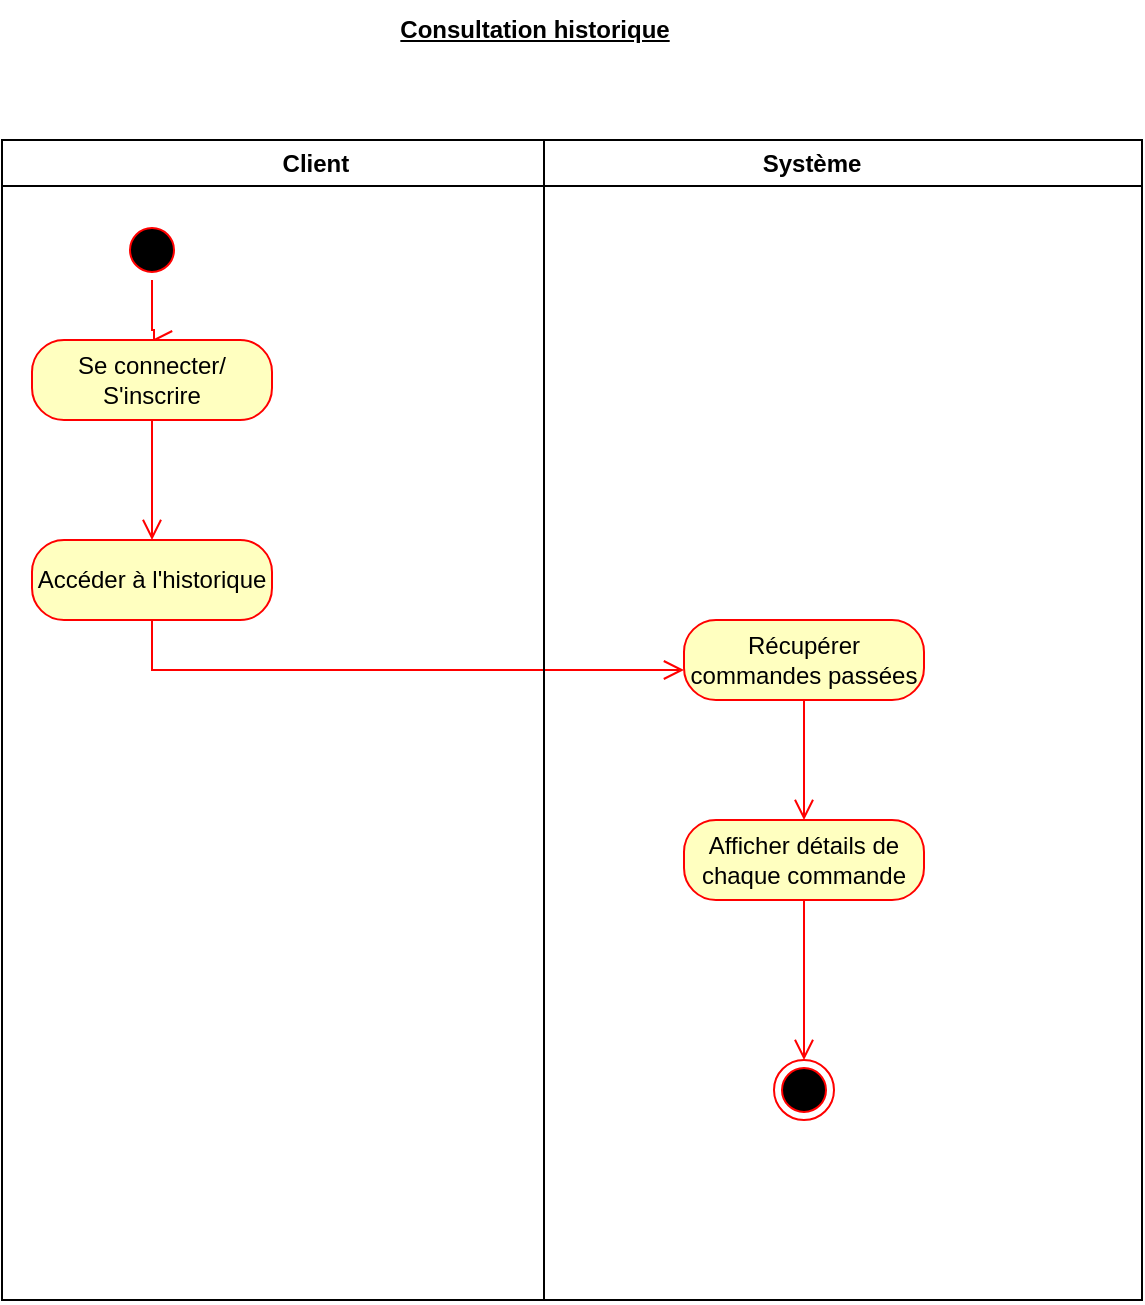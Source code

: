 <mxfile version="26.1.1" pages="5">
  <diagram name="Consulter historique par client" id="Z1v3b1h7kAp6fvXvEcCq">
    <mxGraphModel dx="1418" dy="673" grid="1" gridSize="10" guides="1" tooltips="1" connect="1" arrows="1" fold="1" page="1" pageScale="1" pageWidth="827" pageHeight="1169" math="0" shadow="0">
      <root>
        <mxCell id="0" />
        <mxCell id="1" parent="0" />
        <mxCell id="OjS8FJYNh4oDVluCHlpG-1" value="Client&amp;nbsp; &amp;nbsp; &amp;nbsp; &amp;nbsp; &amp;nbsp; &amp;nbsp; &amp;nbsp; &amp;nbsp; &amp;nbsp; &amp;nbsp; &amp;nbsp; &amp;nbsp; &amp;nbsp; &amp;nbsp; &amp;nbsp; &amp;nbsp; &amp;nbsp; &amp;nbsp; &amp;nbsp; &amp;nbsp; &amp;nbsp; &amp;nbsp; &amp;nbsp; &amp;nbsp; &amp;nbsp; &amp;nbsp; &amp;nbsp; &amp;nbsp; &amp;nbsp; &amp;nbsp; &amp;nbsp; Système" style="swimlane;whiteSpace=wrap;html=1;" vertex="1" parent="1">
          <mxGeometry x="129" y="120" width="570" height="580" as="geometry" />
        </mxCell>
        <mxCell id="zX8p8bEBiwSsIWoPngu0-2" value="" style="ellipse;html=1;shape=startState;fillColor=#000000;strokeColor=#ff0000;" vertex="1" parent="OjS8FJYNh4oDVluCHlpG-1">
          <mxGeometry x="60" y="40" width="30" height="30" as="geometry" />
        </mxCell>
        <mxCell id="zX8p8bEBiwSsIWoPngu0-3" value="" style="edgeStyle=orthogonalEdgeStyle;html=1;verticalAlign=bottom;endArrow=open;endSize=8;strokeColor=#ff0000;rounded=0;" edge="1" source="zX8p8bEBiwSsIWoPngu0-2" parent="OjS8FJYNh4oDVluCHlpG-1">
          <mxGeometry relative="1" as="geometry">
            <mxPoint x="75" y="100" as="targetPoint" />
            <Array as="points">
              <mxPoint x="75" y="95" />
              <mxPoint x="76" y="120" />
            </Array>
          </mxGeometry>
        </mxCell>
        <mxCell id="zX8p8bEBiwSsIWoPngu0-9" value="Se connecter/&lt;div&gt;S&#39;inscrire&lt;/div&gt;" style="rounded=1;whiteSpace=wrap;html=1;arcSize=40;fontColor=#000000;fillColor=#ffffc0;strokeColor=#ff0000;" vertex="1" parent="OjS8FJYNh4oDVluCHlpG-1">
          <mxGeometry x="15" y="100" width="120" height="40" as="geometry" />
        </mxCell>
        <mxCell id="zX8p8bEBiwSsIWoPngu0-10" value="" style="edgeStyle=orthogonalEdgeStyle;html=1;verticalAlign=bottom;endArrow=open;endSize=8;strokeColor=#ff0000;rounded=0;" edge="1" source="zX8p8bEBiwSsIWoPngu0-9" parent="OjS8FJYNh4oDVluCHlpG-1">
          <mxGeometry relative="1" as="geometry">
            <mxPoint x="75" y="200" as="targetPoint" />
          </mxGeometry>
        </mxCell>
        <mxCell id="zX8p8bEBiwSsIWoPngu0-11" value="Accéder à l&#39;historique" style="rounded=1;whiteSpace=wrap;html=1;arcSize=40;fontColor=#000000;fillColor=#ffffc0;strokeColor=#ff0000;" vertex="1" parent="OjS8FJYNh4oDVluCHlpG-1">
          <mxGeometry x="15" y="200" width="120" height="40" as="geometry" />
        </mxCell>
        <mxCell id="zX8p8bEBiwSsIWoPngu0-12" value="" style="edgeStyle=orthogonalEdgeStyle;html=1;verticalAlign=bottom;endArrow=open;endSize=8;strokeColor=#ff0000;rounded=0;" edge="1" source="zX8p8bEBiwSsIWoPngu0-11" parent="OjS8FJYNh4oDVluCHlpG-1">
          <mxGeometry relative="1" as="geometry">
            <mxPoint x="341" y="265" as="targetPoint" />
            <Array as="points">
              <mxPoint x="75" y="265" />
              <mxPoint x="76" y="290" />
            </Array>
          </mxGeometry>
        </mxCell>
        <mxCell id="zX8p8bEBiwSsIWoPngu0-14" value="Récupérer commandes passées" style="rounded=1;whiteSpace=wrap;html=1;arcSize=40;fontColor=#000000;fillColor=#ffffc0;strokeColor=#ff0000;" vertex="1" parent="OjS8FJYNh4oDVluCHlpG-1">
          <mxGeometry x="341" y="240" width="120" height="40" as="geometry" />
        </mxCell>
        <mxCell id="zX8p8bEBiwSsIWoPngu0-15" value="" style="edgeStyle=orthogonalEdgeStyle;html=1;verticalAlign=bottom;endArrow=open;endSize=8;strokeColor=#ff0000;rounded=0;" edge="1" source="zX8p8bEBiwSsIWoPngu0-14" parent="OjS8FJYNh4oDVluCHlpG-1">
          <mxGeometry relative="1" as="geometry">
            <mxPoint x="401" y="340" as="targetPoint" />
          </mxGeometry>
        </mxCell>
        <mxCell id="zX8p8bEBiwSsIWoPngu0-16" value="Afficher détails de chaque commande" style="rounded=1;whiteSpace=wrap;html=1;arcSize=40;fontColor=#000000;fillColor=#ffffc0;strokeColor=#ff0000;" vertex="1" parent="OjS8FJYNh4oDVluCHlpG-1">
          <mxGeometry x="341" y="340" width="120" height="40" as="geometry" />
        </mxCell>
        <mxCell id="zX8p8bEBiwSsIWoPngu0-17" value="" style="edgeStyle=orthogonalEdgeStyle;html=1;verticalAlign=bottom;endArrow=open;endSize=8;strokeColor=#ff0000;rounded=0;entryX=0.5;entryY=0;entryDx=0;entryDy=0;" edge="1" source="zX8p8bEBiwSsIWoPngu0-16" parent="OjS8FJYNh4oDVluCHlpG-1" target="zX8p8bEBiwSsIWoPngu0-18">
          <mxGeometry relative="1" as="geometry">
            <mxPoint x="401" y="440" as="targetPoint" />
          </mxGeometry>
        </mxCell>
        <mxCell id="zX8p8bEBiwSsIWoPngu0-18" value="" style="ellipse;html=1;shape=endState;fillColor=#000000;strokeColor=#ff0000;" vertex="1" parent="OjS8FJYNh4oDVluCHlpG-1">
          <mxGeometry x="386" y="460" width="30" height="30" as="geometry" />
        </mxCell>
        <mxCell id="YJxjXxoPmjZIEBC-cqvu-1" value="" style="endArrow=none;html=1;rounded=0;" edge="1" parent="OjS8FJYNh4oDVluCHlpG-1">
          <mxGeometry width="50" height="50" relative="1" as="geometry">
            <mxPoint x="271" y="580" as="sourcePoint" />
            <mxPoint x="271" as="targetPoint" />
          </mxGeometry>
        </mxCell>
        <mxCell id="zX8p8bEBiwSsIWoPngu0-1" value="&lt;u&gt;&lt;b&gt;Consultation historique&lt;/b&gt;&lt;/u&gt;" style="text;html=1;align=center;verticalAlign=middle;resizable=0;points=[];autosize=1;strokeColor=none;fillColor=none;" vertex="1" parent="1">
          <mxGeometry x="315" y="50" width="160" height="30" as="geometry" />
        </mxCell>
      </root>
    </mxGraphModel>
  </diagram>
  <diagram id="SfQdlsR5Yu62Ri2Gw-un" name="Envoyer demande à l&#39;administrateur">
    <mxGraphModel dx="1276" dy="606" grid="1" gridSize="10" guides="1" tooltips="1" connect="1" arrows="1" fold="1" page="1" pageScale="1" pageWidth="827" pageHeight="1169" math="0" shadow="0">
      <root>
        <mxCell id="0" />
        <mxCell id="1" parent="0" />
        <mxCell id="TTJAo-frcvp1wLLPHWIe-1" value="&amp;nbsp; &amp;nbsp; &amp;nbsp; &amp;nbsp; &amp;nbsp; &amp;nbsp; &amp;nbsp; &amp;nbsp; &amp;nbsp; &amp;nbsp; &amp;nbsp;client&amp;nbsp; &amp;nbsp; &amp;nbsp; &amp;nbsp; &amp;nbsp; &amp;nbsp; &amp;nbsp; &amp;nbsp; &amp;nbsp; &amp;nbsp; &amp;nbsp;&amp;nbsp;&amp;nbsp; &amp;nbsp; &amp;nbsp; &amp;nbsp; &amp;nbsp; &amp;nbsp; &amp;nbsp; &amp;nbsp; &amp;nbsp; &amp;nbsp; &amp;nbsp; &amp;nbsp; &amp;nbsp; &amp;nbsp; &amp;nbsp; &amp;nbsp; &amp;nbsp; &amp;nbsp; &amp;nbsp; &amp;nbsp; &amp;nbsp; &amp;nbsp; &amp;nbsp; &amp;nbsp; &amp;nbsp; &amp;nbsp; &amp;nbsp; &amp;nbsp; &amp;nbsp; &amp;nbsp;système&amp;nbsp; &amp;nbsp; &amp;nbsp; &amp;nbsp; &amp;nbsp; &amp;nbsp; &amp;nbsp; &amp;nbsp; &amp;nbsp; &amp;nbsp; &amp;nbsp; &amp;nbsp; &amp;nbsp; &amp;nbsp; &amp;nbsp; &amp;nbsp; &amp;nbsp; &amp;nbsp; &amp;nbsp; &amp;nbsp; &amp;nbsp; &amp;nbsp; &amp;nbsp; &amp;nbsp; &amp;nbsp; &amp;nbsp; &amp;nbsp; &amp;nbsp; &amp;nbsp; &amp;nbsp;administrateur" style="swimlane;whiteSpace=wrap;html=1;" vertex="1" parent="1">
          <mxGeometry x="380" y="420" width="760" height="580" as="geometry" />
        </mxCell>
        <mxCell id="oALdavLzcrJTUtkCUUX--1" value="" style="ellipse;html=1;shape=startState;fillColor=#000000;strokeColor=#ff0000;" vertex="1" parent="TTJAo-frcvp1wLLPHWIe-1">
          <mxGeometry x="60" y="30" width="30" height="30" as="geometry" />
        </mxCell>
        <mxCell id="oALdavLzcrJTUtkCUUX--2" value="" style="edgeStyle=orthogonalEdgeStyle;html=1;verticalAlign=bottom;endArrow=open;endSize=8;strokeColor=#ff0000;rounded=0;" edge="1" source="oALdavLzcrJTUtkCUUX--1" parent="TTJAo-frcvp1wLLPHWIe-1">
          <mxGeometry relative="1" as="geometry">
            <mxPoint x="75" y="110" as="targetPoint" />
          </mxGeometry>
        </mxCell>
        <mxCell id="oALdavLzcrJTUtkCUUX--3" value="Se connecter/&lt;div&gt;S&#39;inscrire&lt;/div&gt;" style="rounded=1;whiteSpace=wrap;html=1;arcSize=40;fontColor=#000000;fillColor=#ffffc0;strokeColor=#ff0000;" vertex="1" parent="TTJAo-frcvp1wLLPHWIe-1">
          <mxGeometry x="15" y="110" width="120" height="40" as="geometry" />
        </mxCell>
        <mxCell id="oALdavLzcrJTUtkCUUX--4" value="" style="edgeStyle=orthogonalEdgeStyle;html=1;verticalAlign=bottom;endArrow=open;endSize=8;strokeColor=#ff0000;rounded=0;" edge="1" source="oALdavLzcrJTUtkCUUX--3" parent="TTJAo-frcvp1wLLPHWIe-1">
          <mxGeometry relative="1" as="geometry">
            <mxPoint x="75" y="190" as="targetPoint" />
          </mxGeometry>
        </mxCell>
        <mxCell id="oALdavLzcrJTUtkCUUX--5" value="Accéder à la zone d&#39;échange" style="rounded=1;whiteSpace=wrap;html=1;arcSize=40;fontColor=#000000;fillColor=#ffffc0;strokeColor=#ff0000;" vertex="1" parent="TTJAo-frcvp1wLLPHWIe-1">
          <mxGeometry x="15" y="190" width="120" height="40" as="geometry" />
        </mxCell>
        <mxCell id="oALdavLzcrJTUtkCUUX--6" value="" style="edgeStyle=orthogonalEdgeStyle;html=1;verticalAlign=bottom;endArrow=open;endSize=8;strokeColor=#ff0000;rounded=0;" edge="1" source="oALdavLzcrJTUtkCUUX--5" parent="TTJAo-frcvp1wLLPHWIe-1">
          <mxGeometry relative="1" as="geometry">
            <mxPoint x="75" y="270" as="targetPoint" />
          </mxGeometry>
        </mxCell>
        <mxCell id="oALdavLzcrJTUtkCUUX--7" value="Saisir le message" style="rounded=1;whiteSpace=wrap;html=1;arcSize=40;fontColor=#000000;fillColor=#ffffc0;strokeColor=#ff0000;" vertex="1" parent="TTJAo-frcvp1wLLPHWIe-1">
          <mxGeometry x="15" y="270" width="120" height="40" as="geometry" />
        </mxCell>
        <mxCell id="oALdavLzcrJTUtkCUUX--8" value="" style="edgeStyle=orthogonalEdgeStyle;html=1;verticalAlign=bottom;endArrow=open;endSize=8;strokeColor=#ff0000;rounded=0;" edge="1" source="oALdavLzcrJTUtkCUUX--7" parent="TTJAo-frcvp1wLLPHWIe-1">
          <mxGeometry relative="1" as="geometry">
            <mxPoint x="360" y="290" as="targetPoint" />
          </mxGeometry>
        </mxCell>
        <mxCell id="oALdavLzcrJTUtkCUUX--9" value="Enregistrer demande" style="rounded=1;whiteSpace=wrap;html=1;arcSize=40;fontColor=#000000;fillColor=#ffffc0;strokeColor=#ff0000;" vertex="1" parent="TTJAo-frcvp1wLLPHWIe-1">
          <mxGeometry x="360" y="270" width="120" height="40" as="geometry" />
        </mxCell>
        <mxCell id="oALdavLzcrJTUtkCUUX--10" value="" style="edgeStyle=orthogonalEdgeStyle;html=1;verticalAlign=bottom;endArrow=open;endSize=8;strokeColor=#ff0000;rounded=0;" edge="1" source="oALdavLzcrJTUtkCUUX--9" parent="TTJAo-frcvp1wLLPHWIe-1">
          <mxGeometry relative="1" as="geometry">
            <mxPoint x="420" y="370" as="targetPoint" />
          </mxGeometry>
        </mxCell>
        <mxCell id="oALdavLzcrJTUtkCUUX--13" value="Transférer la demande" style="rounded=1;whiteSpace=wrap;html=1;arcSize=40;fontColor=#000000;fillColor=#ffffc0;strokeColor=#ff0000;" vertex="1" parent="TTJAo-frcvp1wLLPHWIe-1">
          <mxGeometry x="360" y="370" width="120" height="40" as="geometry" />
        </mxCell>
        <mxCell id="oALdavLzcrJTUtkCUUX--14" value="" style="edgeStyle=orthogonalEdgeStyle;html=1;verticalAlign=bottom;endArrow=open;endSize=8;strokeColor=#ff0000;rounded=0;" edge="1" source="oALdavLzcrJTUtkCUUX--13" parent="TTJAo-frcvp1wLLPHWIe-1">
          <mxGeometry relative="1" as="geometry">
            <mxPoint x="420" y="470" as="targetPoint" />
          </mxGeometry>
        </mxCell>
        <mxCell id="oALdavLzcrJTUtkCUUX--17" value="Afficher un message de confirmation" style="rounded=1;whiteSpace=wrap;html=1;arcSize=40;fontColor=#000000;fillColor=#ffffc0;strokeColor=#ff0000;" vertex="1" parent="TTJAo-frcvp1wLLPHWIe-1">
          <mxGeometry x="360" y="470" width="120" height="40" as="geometry" />
        </mxCell>
        <mxCell id="oALdavLzcrJTUtkCUUX--18" value="" style="edgeStyle=orthogonalEdgeStyle;html=1;verticalAlign=bottom;endArrow=open;endSize=8;strokeColor=#ff0000;rounded=0;" edge="1" source="oALdavLzcrJTUtkCUUX--17" parent="TTJAo-frcvp1wLLPHWIe-1">
          <mxGeometry relative="1" as="geometry">
            <mxPoint x="420" y="540" as="targetPoint" />
          </mxGeometry>
        </mxCell>
        <mxCell id="oALdavLzcrJTUtkCUUX--21" value="" style="ellipse;html=1;shape=endState;fillColor=#000000;strokeColor=#ff0000;" vertex="1" parent="TTJAo-frcvp1wLLPHWIe-1">
          <mxGeometry x="405" y="540" width="30" height="30" as="geometry" />
        </mxCell>
        <mxCell id="oALdavLzcrJTUtkCUUX--22" value="" style="endArrow=none;dashed=1;html=1;dashPattern=1 3;strokeWidth=2;rounded=0;" edge="1" parent="TTJAo-frcvp1wLLPHWIe-1">
          <mxGeometry width="50" height="50" relative="1" as="geometry">
            <mxPoint x="480" y="490" as="sourcePoint" />
            <mxPoint x="580" y="490" as="targetPoint" />
          </mxGeometry>
        </mxCell>
        <mxCell id="oALdavLzcrJTUtkCUUX--23" value="créer" style="edgeLabel;html=1;align=center;verticalAlign=middle;resizable=0;points=[];" vertex="1" connectable="0" parent="oALdavLzcrJTUtkCUUX--22">
          <mxGeometry x="0.096" y="-3" relative="1" as="geometry">
            <mxPoint as="offset" />
          </mxGeometry>
        </mxCell>
        <mxCell id="oALdavLzcrJTUtkCUUX--24" value="Demande" style="rounded=0;whiteSpace=wrap;html=1;" vertex="1" parent="TTJAo-frcvp1wLLPHWIe-1">
          <mxGeometry x="580" y="470" width="120" height="40" as="geometry" />
        </mxCell>
        <mxCell id="oALdavLzcrJTUtkCUUX--25" value="" style="endArrow=none;html=1;rounded=0;" edge="1" parent="TTJAo-frcvp1wLLPHWIe-1">
          <mxGeometry width="50" height="50" relative="1" as="geometry">
            <mxPoint x="280" y="581.6" as="sourcePoint" />
            <mxPoint x="280" as="targetPoint" />
          </mxGeometry>
        </mxCell>
        <mxCell id="oALdavLzcrJTUtkCUUX--27" value="" style="endArrow=none;html=1;rounded=0;" edge="1" parent="TTJAo-frcvp1wLLPHWIe-1">
          <mxGeometry width="50" height="50" relative="1" as="geometry">
            <mxPoint x="500" y="581.6" as="sourcePoint" />
            <mxPoint x="500" as="targetPoint" />
          </mxGeometry>
        </mxCell>
        <mxCell id="pC61bepaY1jMizvJqfz2-1" value="&lt;b&gt;&lt;u&gt;Envoyer demande à l&#39;administrateur&lt;/u&gt;&lt;/b&gt;" style="text;html=1;align=center;verticalAlign=middle;resizable=0;points=[];autosize=1;strokeColor=none;fillColor=none;" vertex="1" parent="1">
          <mxGeometry x="550" y="368" width="230" height="30" as="geometry" />
        </mxCell>
      </root>
    </mxGraphModel>
  </diagram>
  <diagram id="mnQCFuZ0mpX8F1KUItjK" name="Suivre commande par client">
    <mxGraphModel dx="1276" dy="606" grid="1" gridSize="10" guides="1" tooltips="1" connect="1" arrows="1" fold="1" page="1" pageScale="1" pageWidth="827" pageHeight="1169" math="0" shadow="0">
      <root>
        <mxCell id="0" />
        <mxCell id="1" parent="0" />
        <mxCell id="dBGsruDSIpZV1_2WSHpP-1" value="Administrateur&amp;nbsp; &amp;nbsp; &amp;nbsp; &amp;nbsp; &amp;nbsp; &amp;nbsp; &amp;nbsp; &amp;nbsp; &amp;nbsp; &amp;nbsp; &amp;nbsp; &amp;nbsp; &amp;nbsp; &amp;nbsp; &amp;nbsp; &amp;nbsp; &amp;nbsp; &amp;nbsp; &amp;nbsp; &amp;nbsp; &amp;nbsp; &amp;nbsp; &amp;nbsp; &amp;nbsp; &amp;nbsp; &amp;nbsp; &amp;nbsp; &amp;nbsp; &amp;nbsp;système" style="swimlane;whiteSpace=wrap;html=1;" vertex="1" parent="1">
          <mxGeometry x="120" y="110" width="570" height="580" as="geometry" />
        </mxCell>
        <mxCell id="gRoJMq2GCCyT6bdb9H8l-1" value="" style="endArrow=none;html=1;rounded=0;" edge="1" parent="dBGsruDSIpZV1_2WSHpP-1">
          <mxGeometry width="50" height="50" relative="1" as="geometry">
            <mxPoint x="280" y="580" as="sourcePoint" />
            <mxPoint x="280" as="targetPoint" />
          </mxGeometry>
        </mxCell>
        <mxCell id="PNIxiK7D9R6MTIGkVzU1-1" value="" style="ellipse;html=1;shape=startState;fillColor=#000000;strokeColor=#ff0000;" vertex="1" parent="dBGsruDSIpZV1_2WSHpP-1">
          <mxGeometry x="60" y="40" width="30" height="30" as="geometry" />
        </mxCell>
        <mxCell id="PNIxiK7D9R6MTIGkVzU1-2" value="" style="edgeStyle=orthogonalEdgeStyle;html=1;verticalAlign=bottom;endArrow=open;endSize=8;strokeColor=#ff0000;rounded=0;" edge="1" source="PNIxiK7D9R6MTIGkVzU1-1" parent="dBGsruDSIpZV1_2WSHpP-1">
          <mxGeometry relative="1" as="geometry">
            <mxPoint x="75" y="120" as="targetPoint" />
          </mxGeometry>
        </mxCell>
        <mxCell id="PNIxiK7D9R6MTIGkVzU1-3" value="Se connecter" style="rounded=1;whiteSpace=wrap;html=1;arcSize=40;fontColor=#000000;fillColor=#ffffc0;strokeColor=#ff0000;" vertex="1" parent="dBGsruDSIpZV1_2WSHpP-1">
          <mxGeometry x="15" y="120" width="120" height="40" as="geometry" />
        </mxCell>
        <mxCell id="PNIxiK7D9R6MTIGkVzU1-4" value="" style="edgeStyle=orthogonalEdgeStyle;html=1;verticalAlign=bottom;endArrow=open;endSize=8;strokeColor=#ff0000;rounded=0;" edge="1" source="PNIxiK7D9R6MTIGkVzU1-3" parent="dBGsruDSIpZV1_2WSHpP-1">
          <mxGeometry relative="1" as="geometry">
            <mxPoint x="75" y="200" as="targetPoint" />
          </mxGeometry>
        </mxCell>
        <mxCell id="PNIxiK7D9R6MTIGkVzU1-5" value="Consulter liste des commandes" style="rounded=1;whiteSpace=wrap;html=1;arcSize=40;fontColor=#000000;fillColor=#ffffc0;strokeColor=#ff0000;" vertex="1" parent="dBGsruDSIpZV1_2WSHpP-1">
          <mxGeometry x="15" y="200" width="120" height="40" as="geometry" />
        </mxCell>
        <mxCell id="PNIxiK7D9R6MTIGkVzU1-6" value="" style="edgeStyle=orthogonalEdgeStyle;html=1;verticalAlign=bottom;endArrow=open;endSize=8;strokeColor=#ff0000;rounded=0;" edge="1" source="PNIxiK7D9R6MTIGkVzU1-5" parent="dBGsruDSIpZV1_2WSHpP-1">
          <mxGeometry relative="1" as="geometry">
            <mxPoint x="75" y="280" as="targetPoint" />
          </mxGeometry>
        </mxCell>
        <mxCell id="PNIxiK7D9R6MTIGkVzU1-7" value="Changer le statut" style="rounded=1;whiteSpace=wrap;html=1;arcSize=40;fontColor=#000000;fillColor=#ffffc0;strokeColor=#ff0000;" vertex="1" parent="dBGsruDSIpZV1_2WSHpP-1">
          <mxGeometry x="15" y="280" width="120" height="40" as="geometry" />
        </mxCell>
        <mxCell id="PNIxiK7D9R6MTIGkVzU1-8" value="" style="edgeStyle=orthogonalEdgeStyle;html=1;verticalAlign=bottom;endArrow=open;endSize=8;strokeColor=#ff0000;rounded=0;" edge="1" source="PNIxiK7D9R6MTIGkVzU1-7" parent="dBGsruDSIpZV1_2WSHpP-1">
          <mxGeometry relative="1" as="geometry">
            <mxPoint x="330" y="300" as="targetPoint" />
          </mxGeometry>
        </mxCell>
        <mxCell id="PNIxiK7D9R6MTIGkVzU1-9" value="Enregistrer la mise à&lt;div&gt;jour&lt;/div&gt;" style="rounded=1;whiteSpace=wrap;html=1;arcSize=40;fontColor=#000000;fillColor=#ffffc0;strokeColor=#ff0000;" vertex="1" parent="dBGsruDSIpZV1_2WSHpP-1">
          <mxGeometry x="330" y="280" width="120" height="40" as="geometry" />
        </mxCell>
        <mxCell id="PNIxiK7D9R6MTIGkVzU1-10" value="" style="edgeStyle=orthogonalEdgeStyle;html=1;verticalAlign=bottom;endArrow=open;endSize=8;strokeColor=#ff0000;rounded=0;" edge="1" source="PNIxiK7D9R6MTIGkVzU1-9" parent="dBGsruDSIpZV1_2WSHpP-1">
          <mxGeometry relative="1" as="geometry">
            <mxPoint x="390" y="380" as="targetPoint" />
          </mxGeometry>
        </mxCell>
        <mxCell id="PNIxiK7D9R6MTIGkVzU1-11" value="Notifier le client" style="rounded=1;whiteSpace=wrap;html=1;arcSize=40;fontColor=#000000;fillColor=#ffffc0;strokeColor=#ff0000;" vertex="1" parent="dBGsruDSIpZV1_2WSHpP-1">
          <mxGeometry x="330" y="380" width="120" height="40" as="geometry" />
        </mxCell>
        <mxCell id="PNIxiK7D9R6MTIGkVzU1-12" value="" style="edgeStyle=orthogonalEdgeStyle;html=1;verticalAlign=bottom;endArrow=open;endSize=8;strokeColor=#ff0000;rounded=0;entryX=0.5;entryY=0;entryDx=0;entryDy=0;" edge="1" source="PNIxiK7D9R6MTIGkVzU1-11" parent="dBGsruDSIpZV1_2WSHpP-1" target="PNIxiK7D9R6MTIGkVzU1-13">
          <mxGeometry relative="1" as="geometry">
            <mxPoint x="390" y="480" as="targetPoint" />
          </mxGeometry>
        </mxCell>
        <mxCell id="PNIxiK7D9R6MTIGkVzU1-13" value="" style="ellipse;html=1;shape=endState;fillColor=#000000;strokeColor=#ff0000;" vertex="1" parent="dBGsruDSIpZV1_2WSHpP-1">
          <mxGeometry x="375" y="490" width="30" height="30" as="geometry" />
        </mxCell>
        <mxCell id="QWQ1H4SwphShJ6bB9gBq-1" value="&lt;b&gt;&lt;u&gt;Suivre commande&lt;/u&gt;&lt;/b&gt;" style="text;html=1;align=center;verticalAlign=middle;resizable=0;points=[];autosize=1;strokeColor=none;fillColor=none;" vertex="1" parent="1">
          <mxGeometry x="325" y="48" width="130" height="30" as="geometry" />
        </mxCell>
      </root>
    </mxGraphModel>
  </diagram>
  <diagram id="MTIeIiT9qETr7krXRbGu" name="Organiser les produits par catégorie ">
    <mxGraphModel dx="1276" dy="606" grid="1" gridSize="10" guides="1" tooltips="1" connect="1" arrows="1" fold="1" page="1" pageScale="1" pageWidth="827" pageHeight="1169" math="0" shadow="0">
      <root>
        <mxCell id="0" />
        <mxCell id="1" parent="0" />
        <mxCell id="ZYu5QGzG4-QTcsczqn5f-1" value="Administrateur                                           système" style="swimlane;" vertex="1" parent="1">
          <mxGeometry x="150" y="90" width="480" height="610" as="geometry" />
        </mxCell>
        <mxCell id="ZYu5QGzG4-QTcsczqn5f-4" value="" style="endArrow=none;html=1;rounded=0;exitX=0.5;exitY=1;exitDx=0;exitDy=0;" edge="1" parent="ZYu5QGzG4-QTcsczqn5f-1" source="ZYu5QGzG4-QTcsczqn5f-1">
          <mxGeometry width="50" height="50" relative="1" as="geometry">
            <mxPoint x="190" y="50" as="sourcePoint" />
            <mxPoint x="240" as="targetPoint" />
          </mxGeometry>
        </mxCell>
        <mxCell id="NA1supZT6-9mWdxG5GOl-3" value="" style="ellipse;html=1;shape=startState;fillColor=#000000;strokeColor=#ff0000;" vertex="1" parent="ZYu5QGzG4-QTcsczqn5f-1">
          <mxGeometry x="40" y="30" width="30" height="30" as="geometry" />
        </mxCell>
        <mxCell id="NA1supZT6-9mWdxG5GOl-4" value="" style="edgeStyle=orthogonalEdgeStyle;html=1;verticalAlign=bottom;endArrow=open;endSize=8;strokeColor=#ff0000;rounded=0;" edge="1" source="NA1supZT6-9mWdxG5GOl-3" parent="ZYu5QGzG4-QTcsczqn5f-1">
          <mxGeometry relative="1" as="geometry">
            <mxPoint x="55" y="100" as="targetPoint" />
          </mxGeometry>
        </mxCell>
        <mxCell id="NA1supZT6-9mWdxG5GOl-7" value="Sélectionner une catégorie" style="rounded=1;whiteSpace=wrap;html=1;arcSize=40;fontColor=#000000;fillColor=#ffffc0;strokeColor=#ff0000;" vertex="1" parent="ZYu5QGzG4-QTcsczqn5f-1">
          <mxGeometry y="200" width="120" height="40" as="geometry" />
        </mxCell>
        <mxCell id="NA1supZT6-9mWdxG5GOl-8" value="" style="edgeStyle=orthogonalEdgeStyle;html=1;verticalAlign=bottom;endArrow=open;endSize=8;strokeColor=#ff0000;rounded=0;" edge="1" source="NA1supZT6-9mWdxG5GOl-7" parent="ZYu5QGzG4-QTcsczqn5f-1">
          <mxGeometry relative="1" as="geometry">
            <mxPoint x="60" y="300" as="targetPoint" />
          </mxGeometry>
        </mxCell>
        <mxCell id="NA1supZT6-9mWdxG5GOl-9" value="Associer les produits" style="rounded=1;whiteSpace=wrap;html=1;arcSize=40;fontColor=#000000;fillColor=#ffffc0;strokeColor=#ff0000;" vertex="1" parent="ZYu5QGzG4-QTcsczqn5f-1">
          <mxGeometry y="300" width="120" height="40" as="geometry" />
        </mxCell>
        <mxCell id="NA1supZT6-9mWdxG5GOl-10" value="" style="edgeStyle=orthogonalEdgeStyle;html=1;verticalAlign=bottom;endArrow=open;endSize=8;strokeColor=#ff0000;rounded=0;" edge="1" source="NA1supZT6-9mWdxG5GOl-9" parent="ZYu5QGzG4-QTcsczqn5f-1">
          <mxGeometry relative="1" as="geometry">
            <mxPoint x="280" y="320" as="targetPoint" />
          </mxGeometry>
        </mxCell>
        <mxCell id="NA1supZT6-9mWdxG5GOl-11" value="Mettre à jour la relation produit-catégorie" style="rounded=1;whiteSpace=wrap;html=1;arcSize=40;fontColor=#000000;fillColor=#ffffc0;strokeColor=#ff0000;" vertex="1" parent="ZYu5QGzG4-QTcsczqn5f-1">
          <mxGeometry x="280" y="300" width="120" height="40" as="geometry" />
        </mxCell>
        <mxCell id="NA1supZT6-9mWdxG5GOl-12" value="" style="edgeStyle=orthogonalEdgeStyle;html=1;verticalAlign=bottom;endArrow=open;endSize=8;strokeColor=#ff0000;rounded=0;" edge="1" source="NA1supZT6-9mWdxG5GOl-11" parent="ZYu5QGzG4-QTcsczqn5f-1">
          <mxGeometry relative="1" as="geometry">
            <mxPoint x="340" y="400" as="targetPoint" />
          </mxGeometry>
        </mxCell>
        <mxCell id="NA1supZT6-9mWdxG5GOl-13" value="Afficher la nouvelle organisation" style="rounded=1;whiteSpace=wrap;html=1;arcSize=40;fontColor=#000000;fillColor=#ffffc0;strokeColor=#ff0000;" vertex="1" parent="ZYu5QGzG4-QTcsczqn5f-1">
          <mxGeometry x="280" y="400" width="120" height="40" as="geometry" />
        </mxCell>
        <mxCell id="NA1supZT6-9mWdxG5GOl-14" value="" style="edgeStyle=orthogonalEdgeStyle;html=1;verticalAlign=bottom;endArrow=open;endSize=8;strokeColor=#ff0000;rounded=0;" edge="1" source="NA1supZT6-9mWdxG5GOl-13" parent="ZYu5QGzG4-QTcsczqn5f-1">
          <mxGeometry relative="1" as="geometry">
            <mxPoint x="340" y="500" as="targetPoint" />
          </mxGeometry>
        </mxCell>
        <mxCell id="NA1supZT6-9mWdxG5GOl-15" value="" style="ellipse;html=1;shape=endState;fillColor=#000000;strokeColor=#ff0000;" vertex="1" parent="ZYu5QGzG4-QTcsczqn5f-1">
          <mxGeometry x="325" y="500" width="30" height="30" as="geometry" />
        </mxCell>
        <mxCell id="ZYu5QGzG4-QTcsczqn5f-5" value="&lt;u&gt;&lt;b&gt;Organiser par catégorie&lt;/b&gt;&lt;/u&gt;" style="text;html=1;align=center;verticalAlign=middle;resizable=0;points=[];autosize=1;strokeColor=none;fillColor=none;" vertex="1" parent="1">
          <mxGeometry x="300" y="28" width="160" height="30" as="geometry" />
        </mxCell>
        <mxCell id="NA1supZT6-9mWdxG5GOl-5" value="Se connecter" style="rounded=1;whiteSpace=wrap;html=1;arcSize=40;fontColor=#000000;fillColor=#ffffc0;strokeColor=#ff0000;" vertex="1" parent="1">
          <mxGeometry x="150" y="190" width="120" height="40" as="geometry" />
        </mxCell>
        <mxCell id="NA1supZT6-9mWdxG5GOl-6" value="" style="edgeStyle=orthogonalEdgeStyle;html=1;verticalAlign=bottom;endArrow=open;endSize=8;strokeColor=#ff0000;rounded=0;" edge="1" source="NA1supZT6-9mWdxG5GOl-5" parent="1">
          <mxGeometry relative="1" as="geometry">
            <mxPoint x="210" y="290" as="targetPoint" />
          </mxGeometry>
        </mxCell>
      </root>
    </mxGraphModel>
  </diagram>
  <diagram id="D6W6OquOHjGT1HriM-Xm" name="Modifier produit par l&#39;administrateur">
    <mxGraphModel dx="1276" dy="606" grid="1" gridSize="10" guides="1" tooltips="1" connect="1" arrows="1" fold="1" page="1" pageScale="1" pageWidth="827" pageHeight="1169" math="0" shadow="0">
      <root>
        <mxCell id="0" />
        <mxCell id="1" parent="0" />
        <mxCell id="FPFFJuAgp_taweLDrAsM-1" value="Administrateur                                                système" style="swimlane;" vertex="1" parent="1">
          <mxGeometry x="140" y="170" width="510" height="560" as="geometry" />
        </mxCell>
        <mxCell id="FPFFJuAgp_taweLDrAsM-2" value="" style="endArrow=none;html=1;rounded=0;" edge="1" parent="FPFFJuAgp_taweLDrAsM-1">
          <mxGeometry width="50" height="50" relative="1" as="geometry">
            <mxPoint x="249.5" y="560" as="sourcePoint" />
            <mxPoint x="249.5" as="targetPoint" />
          </mxGeometry>
        </mxCell>
        <mxCell id="uAy4_is2aBVF_zitq0KE-1" value="" style="ellipse;html=1;shape=startState;fillColor=#000000;strokeColor=#ff0000;" vertex="1" parent="FPFFJuAgp_taweLDrAsM-1">
          <mxGeometry x="60" y="30" width="30" height="30" as="geometry" />
        </mxCell>
        <mxCell id="uAy4_is2aBVF_zitq0KE-2" value="" style="edgeStyle=orthogonalEdgeStyle;html=1;verticalAlign=bottom;endArrow=open;endSize=8;strokeColor=#ff0000;rounded=0;" edge="1" source="uAy4_is2aBVF_zitq0KE-1" parent="FPFFJuAgp_taweLDrAsM-1">
          <mxGeometry relative="1" as="geometry">
            <mxPoint x="75" y="100" as="targetPoint" />
          </mxGeometry>
        </mxCell>
        <mxCell id="Y3QoI7w9fliQ04mvf6wI-1" value="Se connecter" style="rounded=1;whiteSpace=wrap;html=1;arcSize=40;fontColor=#000000;fillColor=#ffffc0;strokeColor=#ff0000;" vertex="1" parent="FPFFJuAgp_taweLDrAsM-1">
          <mxGeometry x="15" y="100" width="120" height="40" as="geometry" />
        </mxCell>
        <mxCell id="Y3QoI7w9fliQ04mvf6wI-2" value="" style="edgeStyle=orthogonalEdgeStyle;html=1;verticalAlign=bottom;endArrow=open;endSize=8;strokeColor=#ff0000;rounded=0;" edge="1" source="Y3QoI7w9fliQ04mvf6wI-1" parent="FPFFJuAgp_taweLDrAsM-1">
          <mxGeometry relative="1" as="geometry">
            <mxPoint x="75" y="190" as="targetPoint" />
          </mxGeometry>
        </mxCell>
        <mxCell id="Y3QoI7w9fliQ04mvf6wI-3" value="Sélectionner le produit" style="rounded=1;whiteSpace=wrap;html=1;arcSize=40;fontColor=#000000;fillColor=#ffffc0;strokeColor=#ff0000;" vertex="1" parent="FPFFJuAgp_taweLDrAsM-1">
          <mxGeometry x="15" y="190" width="120" height="40" as="geometry" />
        </mxCell>
        <mxCell id="Y3QoI7w9fliQ04mvf6wI-4" value="" style="edgeStyle=orthogonalEdgeStyle;html=1;verticalAlign=bottom;endArrow=open;endSize=8;strokeColor=#ff0000;rounded=0;" edge="1" source="Y3QoI7w9fliQ04mvf6wI-3" parent="FPFFJuAgp_taweLDrAsM-1">
          <mxGeometry relative="1" as="geometry">
            <mxPoint x="75" y="290" as="targetPoint" />
          </mxGeometry>
        </mxCell>
        <mxCell id="Y3QoI7w9fliQ04mvf6wI-5" value="Mettre à jour" style="rounded=1;whiteSpace=wrap;html=1;arcSize=40;fontColor=#000000;fillColor=#ffffc0;strokeColor=#ff0000;" vertex="1" parent="FPFFJuAgp_taweLDrAsM-1">
          <mxGeometry x="15" y="290" width="120" height="40" as="geometry" />
        </mxCell>
        <mxCell id="Y3QoI7w9fliQ04mvf6wI-6" value="" style="edgeStyle=orthogonalEdgeStyle;html=1;verticalAlign=bottom;endArrow=open;endSize=8;strokeColor=#ff0000;rounded=0;" edge="1" source="Y3QoI7w9fliQ04mvf6wI-5" parent="FPFFJuAgp_taweLDrAsM-1">
          <mxGeometry relative="1" as="geometry">
            <mxPoint x="310" y="310" as="targetPoint" />
          </mxGeometry>
        </mxCell>
        <mxCell id="Y3QoI7w9fliQ04mvf6wI-7" value="Enregistrer les modifications" style="rounded=1;whiteSpace=wrap;html=1;arcSize=40;fontColor=#000000;fillColor=#ffffc0;strokeColor=#ff0000;" vertex="1" parent="FPFFJuAgp_taweLDrAsM-1">
          <mxGeometry x="310" y="290" width="120" height="40" as="geometry" />
        </mxCell>
        <mxCell id="Y3QoI7w9fliQ04mvf6wI-8" value="" style="edgeStyle=orthogonalEdgeStyle;html=1;verticalAlign=bottom;endArrow=open;endSize=8;strokeColor=#ff0000;rounded=0;" edge="1" source="Y3QoI7w9fliQ04mvf6wI-7" parent="FPFFJuAgp_taweLDrAsM-1">
          <mxGeometry relative="1" as="geometry">
            <mxPoint x="370" y="390" as="targetPoint" />
          </mxGeometry>
        </mxCell>
        <mxCell id="Y3QoI7w9fliQ04mvf6wI-9" value="Confirmer" style="rounded=1;whiteSpace=wrap;html=1;arcSize=40;fontColor=#000000;fillColor=#ffffc0;strokeColor=#ff0000;" vertex="1" parent="FPFFJuAgp_taweLDrAsM-1">
          <mxGeometry x="310" y="390" width="120" height="40" as="geometry" />
        </mxCell>
        <mxCell id="Y3QoI7w9fliQ04mvf6wI-10" value="" style="edgeStyle=orthogonalEdgeStyle;html=1;verticalAlign=bottom;endArrow=open;endSize=8;strokeColor=#ff0000;rounded=0;" edge="1" source="Y3QoI7w9fliQ04mvf6wI-9" parent="FPFFJuAgp_taweLDrAsM-1">
          <mxGeometry relative="1" as="geometry">
            <mxPoint x="370" y="490" as="targetPoint" />
          </mxGeometry>
        </mxCell>
        <mxCell id="Y3QoI7w9fliQ04mvf6wI-11" value="" style="ellipse;html=1;shape=endState;fillColor=#000000;strokeColor=#ff0000;" vertex="1" parent="FPFFJuAgp_taweLDrAsM-1">
          <mxGeometry x="355" y="490" width="30" height="30" as="geometry" />
        </mxCell>
        <mxCell id="FPFFJuAgp_taweLDrAsM-3" value="&lt;b&gt;&lt;u&gt;Modifier produit&lt;/u&gt;&lt;/b&gt;" style="text;html=1;align=center;verticalAlign=middle;resizable=0;points=[];autosize=1;strokeColor=none;fillColor=none;" vertex="1" parent="1">
          <mxGeometry x="335" y="98" width="110" height="30" as="geometry" />
        </mxCell>
      </root>
    </mxGraphModel>
  </diagram>
</mxfile>
